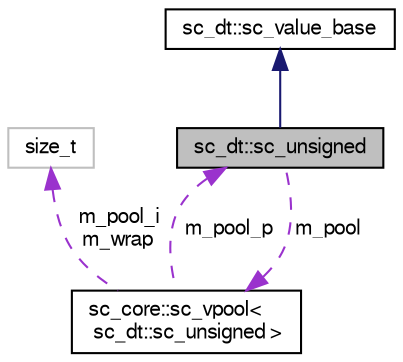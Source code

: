 digraph "sc_dt::sc_unsigned"
{
  edge [fontname="FreeSans",fontsize="10",labelfontname="FreeSans",labelfontsize="10"];
  node [fontname="FreeSans",fontsize="10",shape=record];
  Node3 [label="sc_dt::sc_unsigned",height=0.2,width=0.4,color="black", fillcolor="grey75", style="filled", fontcolor="black"];
  Node4 -> Node3 [dir="back",color="midnightblue",fontsize="10",style="solid",fontname="FreeSans"];
  Node4 [label="sc_dt::sc_value_base",height=0.2,width=0.4,color="black", fillcolor="white", style="filled",URL="$a01772.html"];
  Node5 -> Node3 [dir="back",color="darkorchid3",fontsize="10",style="dashed",label=" m_pool" ,fontname="FreeSans"];
  Node5 [label="sc_core::sc_vpool\<\l sc_dt::sc_unsigned \>",height=0.2,width=0.4,color="black", fillcolor="white", style="filled",URL="$a02128.html"];
  Node3 -> Node5 [dir="back",color="darkorchid3",fontsize="10",style="dashed",label=" m_pool_p" ,fontname="FreeSans"];
  Node6 -> Node5 [dir="back",color="darkorchid3",fontsize="10",style="dashed",label=" m_pool_i\nm_wrap" ,fontname="FreeSans"];
  Node6 [label="size_t",height=0.2,width=0.4,color="grey75", fillcolor="white", style="filled"];
}
